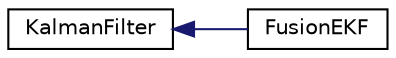 digraph "Graphical Class Hierarchy"
{
  edge [fontname="Helvetica",fontsize="10",labelfontname="Helvetica",labelfontsize="10"];
  node [fontname="Helvetica",fontsize="10",shape=record];
  rankdir="LR";
  Node1 [label="KalmanFilter",height=0.2,width=0.4,color="black", fillcolor="white", style="filled",URL="$classKalmanFilter.html"];
  Node1 -> Node2 [dir="back",color="midnightblue",fontsize="10",style="solid",fontname="Helvetica"];
  Node2 [label="FusionEKF",height=0.2,width=0.4,color="black", fillcolor="white", style="filled",URL="$classFusionEKF.html"];
}
